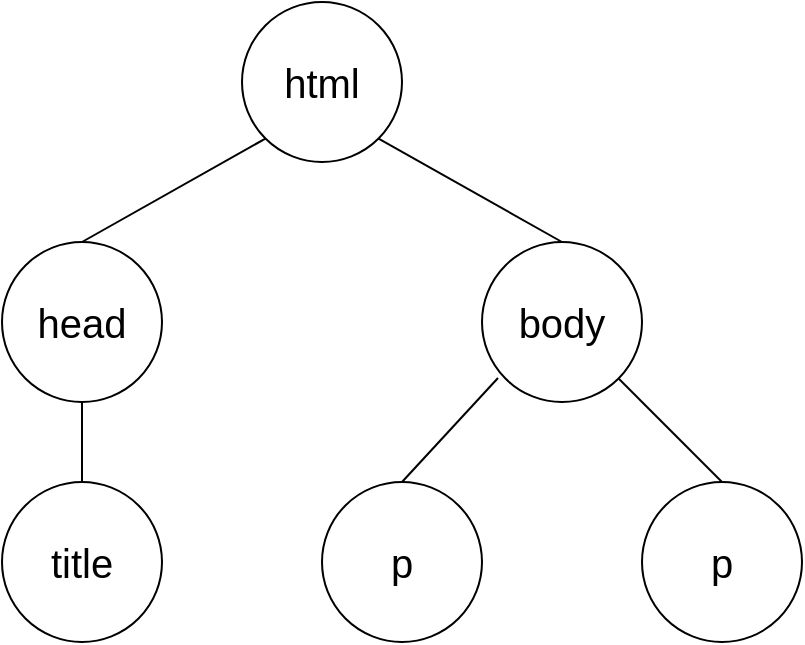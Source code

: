 <mxGraphModel dx="542" dy="950" grid="1" gridSize="10" guides="1" tooltips="1" connect="1" arrows="1" fold="1" page="1" pageScale="1" pageWidth="850" pageHeight="1100" background="#ffffff"><root><mxCell id="0"/><mxCell id="1" parent="0"/><mxCell id="2" value="&lt;font style=&quot;font-size: 20px&quot;&gt;html&lt;/font&gt;" style="ellipse;whiteSpace=wrap;html=1;" vertex="1" parent="1"><mxGeometry x="200" width="80" height="80" as="geometry"/></mxCell><mxCell id="3" value="&lt;font style=&quot;font-size: 20px&quot;&gt;head&lt;/font&gt;" style="ellipse;whiteSpace=wrap;html=1;" vertex="1" parent="1"><mxGeometry x="80" y="120" width="80" height="80" as="geometry"/></mxCell><mxCell id="4" value="&lt;font style=&quot;font-size: 20px&quot;&gt;body&lt;/font&gt;" style="ellipse;whiteSpace=wrap;html=1;" vertex="1" parent="1"><mxGeometry x="320" y="120" width="80" height="80" as="geometry"/></mxCell><mxCell id="5" value="&lt;font style=&quot;font-size: 20px&quot;&gt;title&lt;/font&gt;" style="ellipse;whiteSpace=wrap;html=1;" vertex="1" parent="1"><mxGeometry x="80" y="240" width="80" height="80" as="geometry"/></mxCell><mxCell id="6" value="&lt;font style=&quot;font-size: 20px&quot;&gt;p&lt;/font&gt;" style="ellipse;whiteSpace=wrap;html=1;" vertex="1" parent="1"><mxGeometry x="240" y="240" width="80" height="80" as="geometry"/></mxCell><mxCell id="7" value="&lt;font style=&quot;font-size: 20px&quot;&gt;p&lt;/font&gt;" style="ellipse;whiteSpace=wrap;html=1;" vertex="1" parent="1"><mxGeometry x="400" y="240" width="80" height="80" as="geometry"/></mxCell><mxCell id="8" value="" style="endArrow=none;html=1;exitX=0.5;exitY=0;entryX=0;entryY=1;" edge="1" parent="1" source="3" target="2"><mxGeometry width="50" height="50" relative="1" as="geometry"><mxPoint x="80" y="110" as="sourcePoint"/><mxPoint x="130" y="60" as="targetPoint"/></mxGeometry></mxCell><mxCell id="9" value="" style="endArrow=none;html=1;exitX=0.5;exitY=0;entryX=1;entryY=1;" edge="1" parent="1" source="4" target="2"><mxGeometry width="50" height="50" relative="1" as="geometry"><mxPoint x="228" y="120" as="sourcePoint"/><mxPoint x="320" y="68" as="targetPoint"/></mxGeometry></mxCell><mxCell id="10" value="" style="endArrow=none;html=1;exitX=0.5;exitY=0;entryX=1;entryY=1;" edge="1" parent="1" source="7" target="4"><mxGeometry width="50" height="50" relative="1" as="geometry"><mxPoint x="370" y="240" as="sourcePoint"/><mxPoint x="278" y="188" as="targetPoint"/></mxGeometry></mxCell><mxCell id="11" value="" style="endArrow=none;html=1;exitX=0.5;exitY=0;entryX=1;entryY=1;" edge="1" parent="1" source="6"><mxGeometry width="50" height="50" relative="1" as="geometry"><mxPoint x="380" y="240" as="sourcePoint"/><mxPoint x="328" y="188" as="targetPoint"/></mxGeometry></mxCell><mxCell id="12" value="" style="endArrow=none;html=1;exitX=0.5;exitY=0;entryX=0.5;entryY=1;" edge="1" parent="1" target="3"><mxGeometry width="50" height="50" relative="1" as="geometry"><mxPoint x="120" y="240" as="sourcePoint"/><mxPoint x="168" y="188" as="targetPoint"/></mxGeometry></mxCell></root></mxGraphModel>